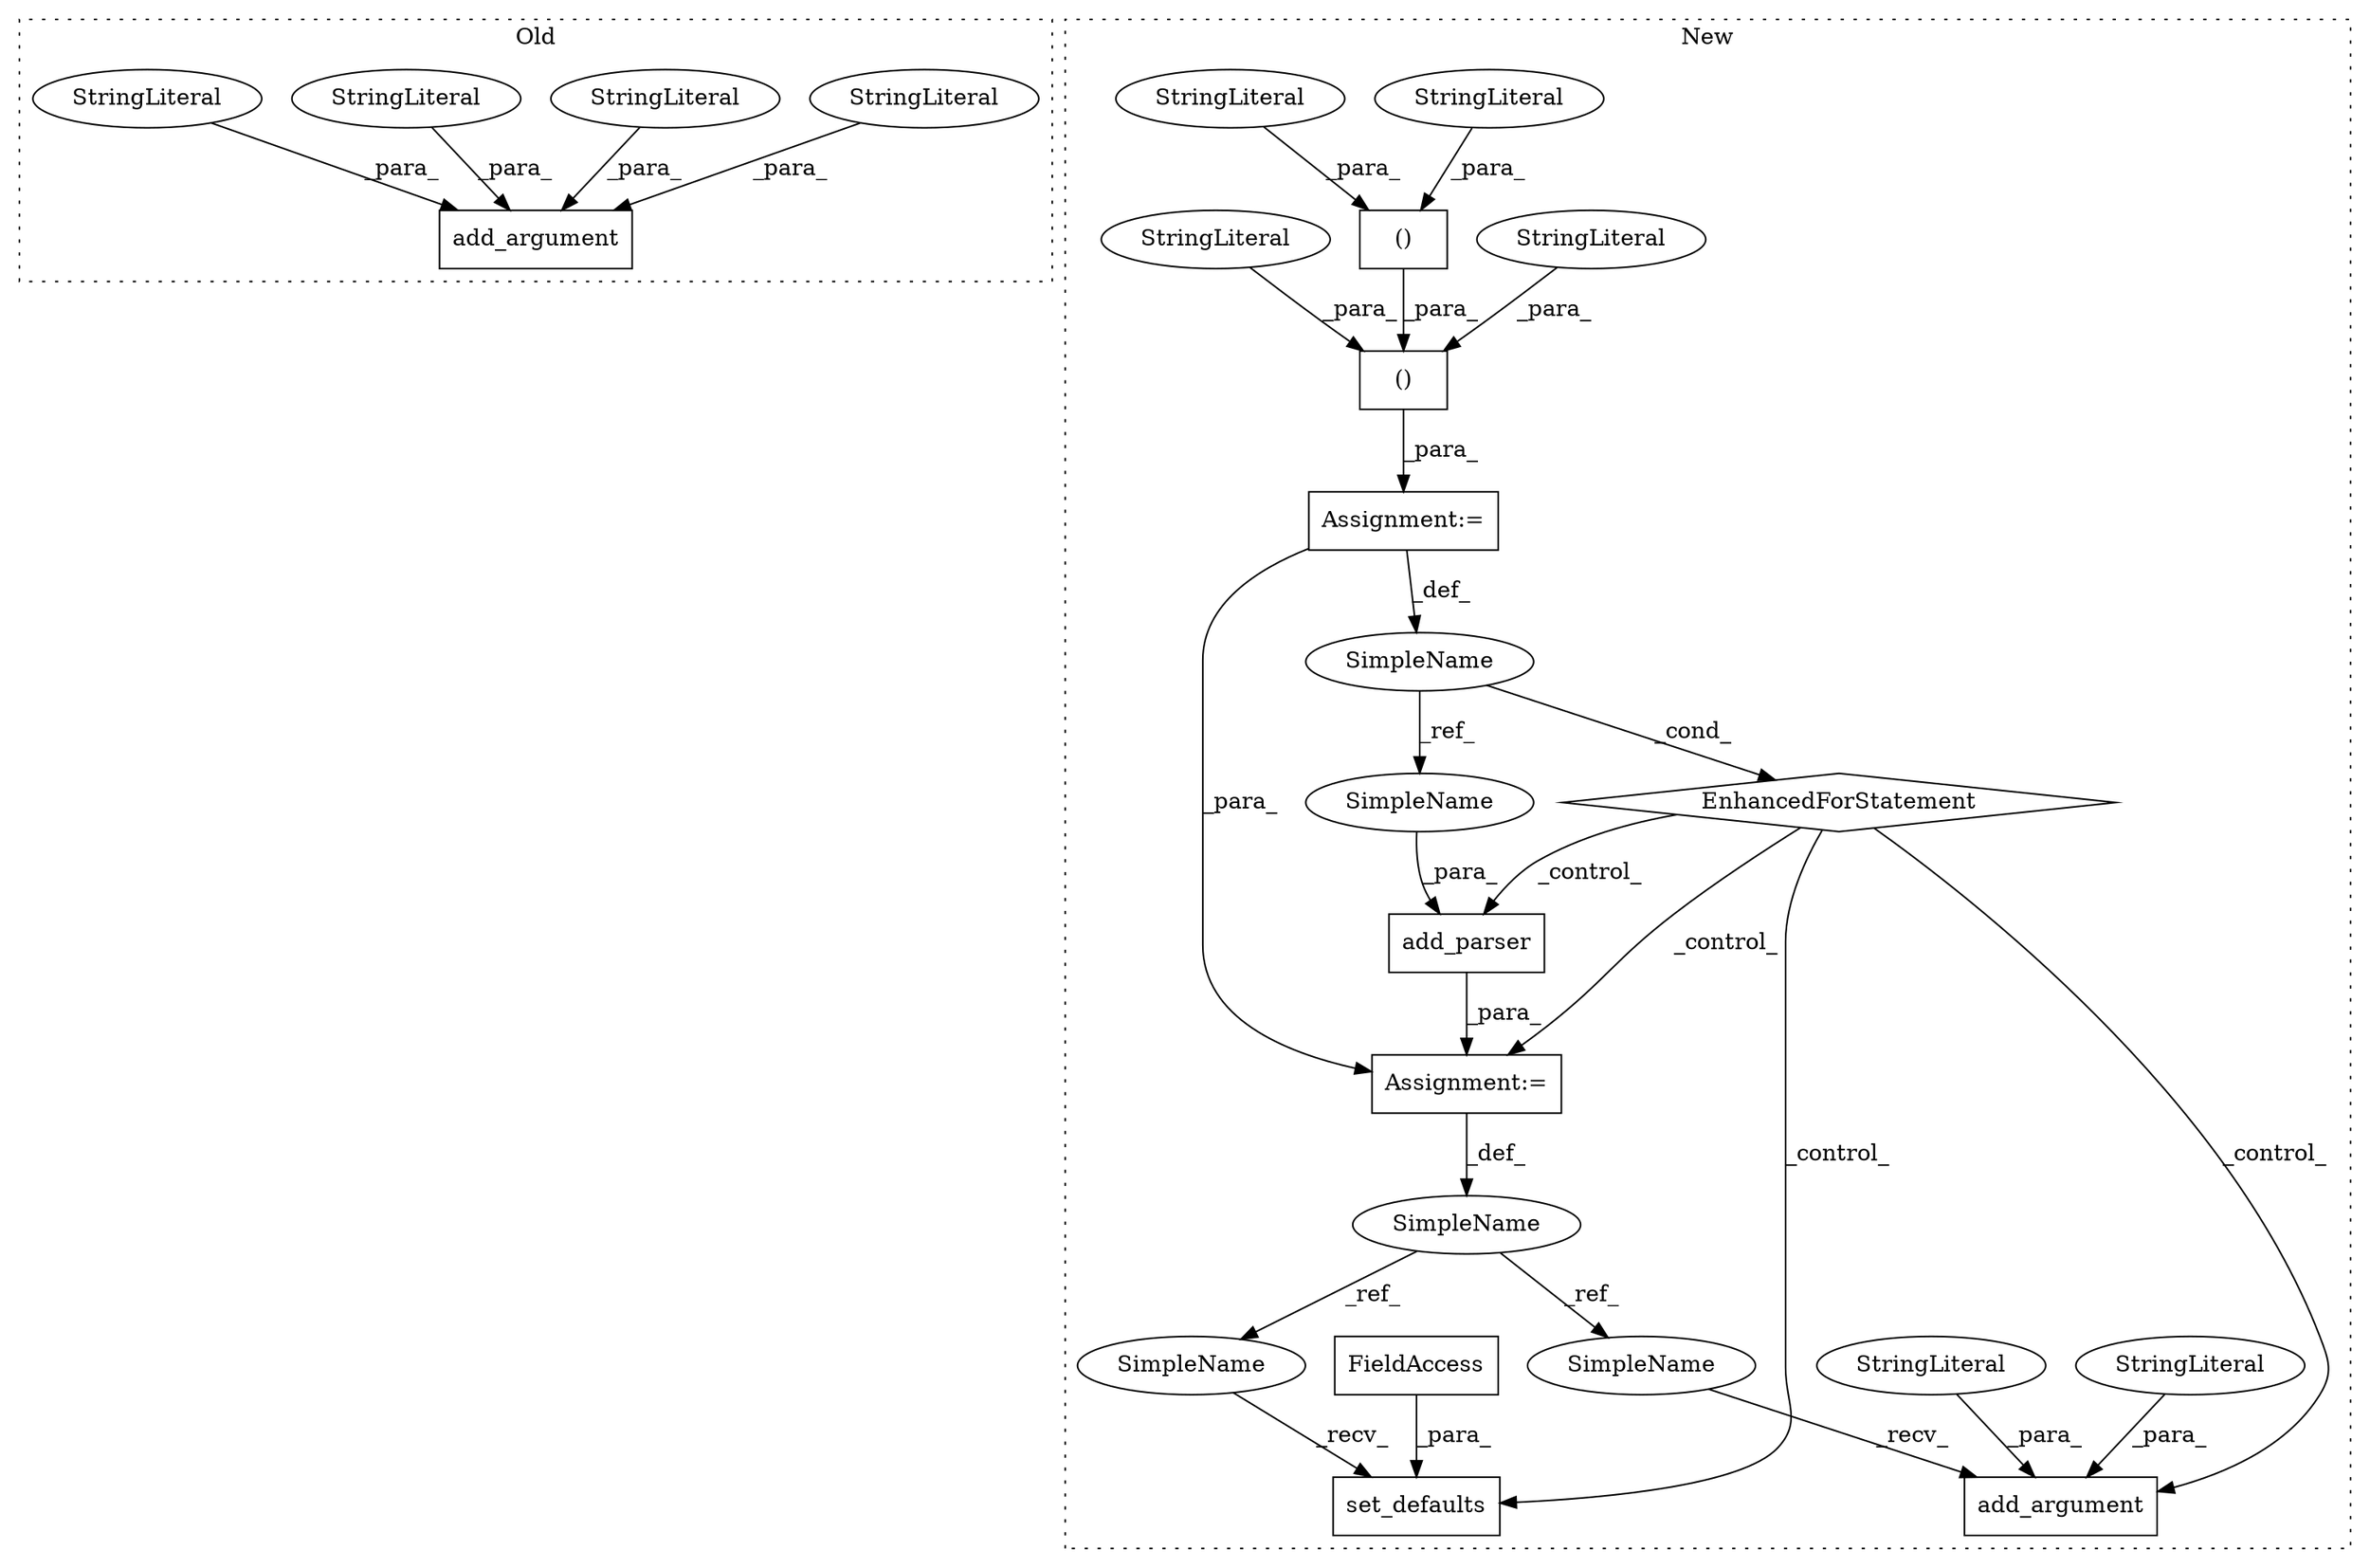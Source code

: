 digraph G {
subgraph cluster0 {
1 [label="add_argument" a="32" s="70820,71170" l="13,1" shape="box"];
3 [label="StringLiteral" a="45" s="70833" l="4" shape="ellipse"];
4 [label="StringLiteral" a="45" s="70838" l="18" shape="ellipse"];
11 [label="StringLiteral" a="45" s="70870" l="300" shape="ellipse"];
12 [label="StringLiteral" a="45" s="70857" l="12" shape="ellipse"];
label = "Old";
style="dotted";
}
subgraph cluster1 {
2 [label="set_defaults" a="32" s="71730,71761" l="13,1" shape="box"];
5 [label="FieldAccess" a="22" s="71743" l="18" shape="box"];
6 [label="add_parser" a="32" s="71453,71481" l="11,1" shape="box"];
7 [label="Assignment:=" a="7" s="71432" l="1" shape="box"];
8 [label="add_argument" a="32" s="71506,71632" l="13,1" shape="box"];
9 [label="SimpleName" a="42" s="71417" l="15" shape="ellipse"];
10 [label="StringLiteral" a="45" s="71531" l="3" shape="ellipse"];
13 [label="()" a="106" s="70647" l="179" shape="box"];
14 [label="EnhancedForStatement" a="70" s="70537,70826" l="77,3" shape="diamond"];
15 [label="()" a="106" s="70752" l="73" shape="box"];
16 [label="SimpleName" a="42" s="70626" l="9" shape="ellipse"];
17 [label="StringLiteral" a="45" s="70666" l="67" shape="ellipse"];
18 [label="StringLiteral" a="45" s="70770" l="55" shape="ellipse"];
19 [label="StringLiteral" a="45" s="71519" l="11" shape="ellipse"];
20 [label="StringLiteral" a="45" s="70752" l="5" shape="ellipse"];
21 [label="StringLiteral" a="45" s="70648" l="5" shape="ellipse"];
22 [label="Assignment:=" a="7" s="70537,70826" l="77,3" shape="box"];
23 [label="SimpleName" a="42" s="71714" l="15" shape="ellipse"];
24 [label="SimpleName" a="42" s="71490" l="15" shape="ellipse"];
25 [label="SimpleName" a="42" s="71472" l="9" shape="ellipse"];
label = "New";
style="dotted";
}
3 -> 1 [label="_para_"];
4 -> 1 [label="_para_"];
5 -> 2 [label="_para_"];
6 -> 7 [label="_para_"];
7 -> 9 [label="_def_"];
9 -> 23 [label="_ref_"];
9 -> 24 [label="_ref_"];
10 -> 8 [label="_para_"];
11 -> 1 [label="_para_"];
12 -> 1 [label="_para_"];
13 -> 22 [label="_para_"];
14 -> 2 [label="_control_"];
14 -> 6 [label="_control_"];
14 -> 7 [label="_control_"];
14 -> 8 [label="_control_"];
15 -> 13 [label="_para_"];
16 -> 25 [label="_ref_"];
16 -> 14 [label="_cond_"];
17 -> 13 [label="_para_"];
18 -> 15 [label="_para_"];
19 -> 8 [label="_para_"];
20 -> 15 [label="_para_"];
21 -> 13 [label="_para_"];
22 -> 16 [label="_def_"];
22 -> 7 [label="_para_"];
23 -> 2 [label="_recv_"];
24 -> 8 [label="_recv_"];
25 -> 6 [label="_para_"];
}